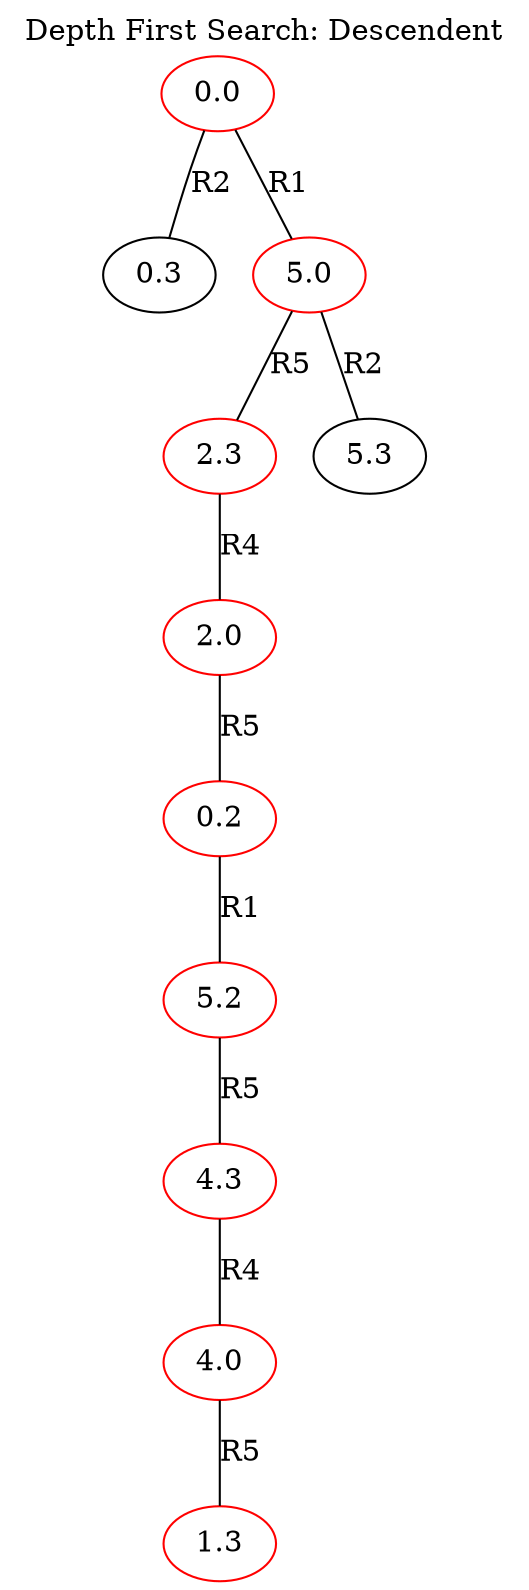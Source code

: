strict graph G {
labelloc="t";
label="Depth First Search: Descendent";

0.0 -- 0.3[label= R2];
0.0 -- 5.0[label= R1];
5.0 -- 2.3[label= R5];
5.0 -- 5.3[label= R2];
2.3 -- 2.0[label= R4];
2.0 -- 0.2[label= R5];
0.2 -- 5.2[label= R1];
5.2 -- 4.3[label= R5];
4.3 -- 4.0[label= R4];
4.0 -- 1.3[label= R5];

	subgraph Solution {
	0.0 [color=red];
	5.0 [color=red];
	2.3 [color=red];
	2.0 [color=red];
	0.2 [color=red];
	5.2 [color=red];
	4.3 [color=red];
	4.0 [color=red];
	1.3 [color=red];
	}
}
